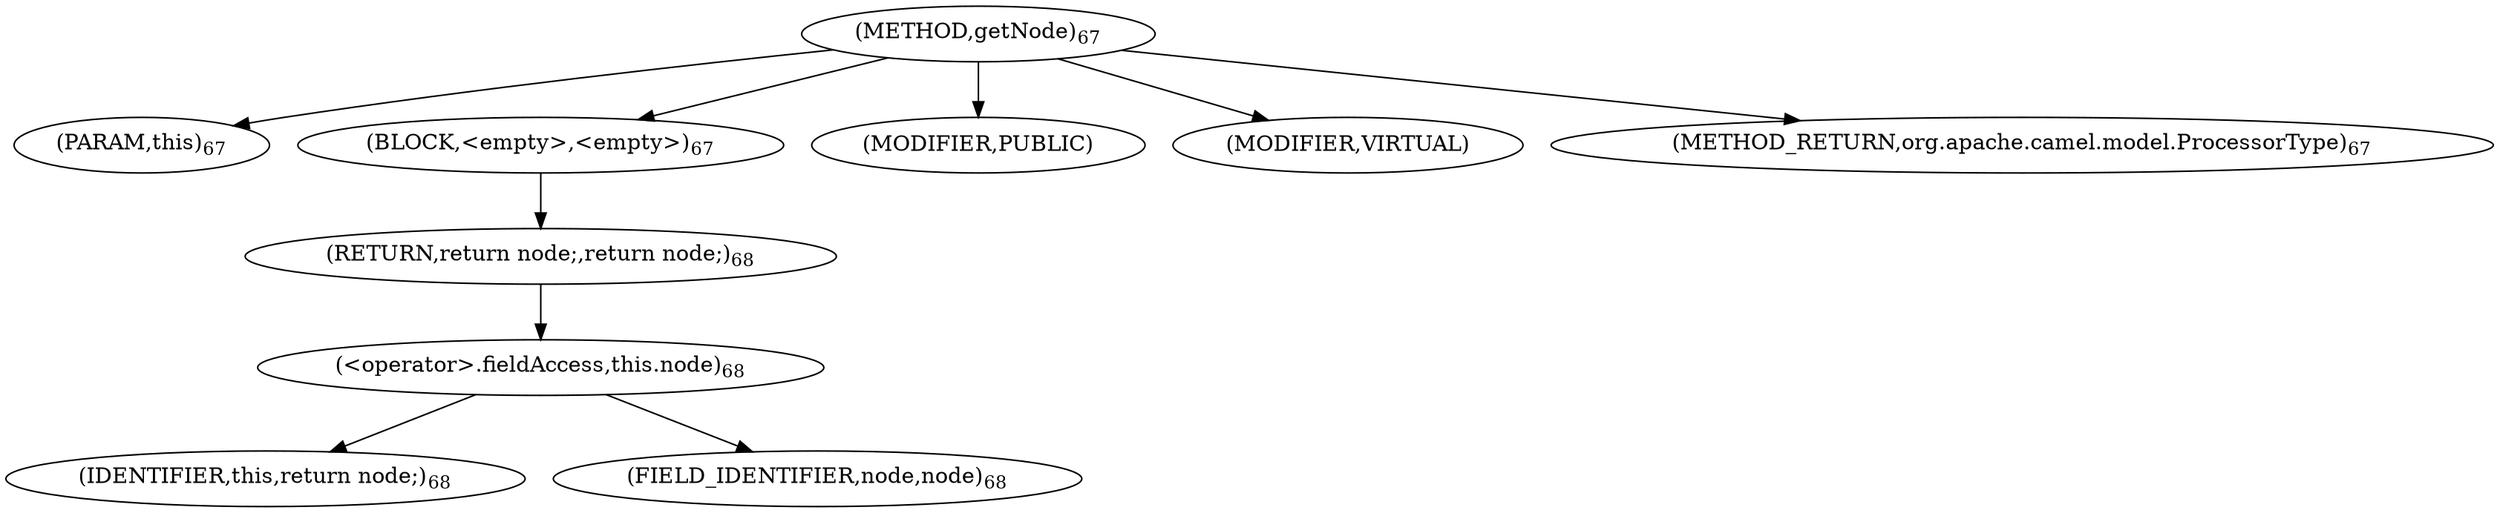 digraph "getNode" {  
"135" [label = <(METHOD,getNode)<SUB>67</SUB>> ]
"136" [label = <(PARAM,this)<SUB>67</SUB>> ]
"137" [label = <(BLOCK,&lt;empty&gt;,&lt;empty&gt;)<SUB>67</SUB>> ]
"138" [label = <(RETURN,return node;,return node;)<SUB>68</SUB>> ]
"139" [label = <(&lt;operator&gt;.fieldAccess,this.node)<SUB>68</SUB>> ]
"140" [label = <(IDENTIFIER,this,return node;)<SUB>68</SUB>> ]
"141" [label = <(FIELD_IDENTIFIER,node,node)<SUB>68</SUB>> ]
"142" [label = <(MODIFIER,PUBLIC)> ]
"143" [label = <(MODIFIER,VIRTUAL)> ]
"144" [label = <(METHOD_RETURN,org.apache.camel.model.ProcessorType)<SUB>67</SUB>> ]
  "135" -> "136" 
  "135" -> "137" 
  "135" -> "142" 
  "135" -> "143" 
  "135" -> "144" 
  "137" -> "138" 
  "138" -> "139" 
  "139" -> "140" 
  "139" -> "141" 
}
